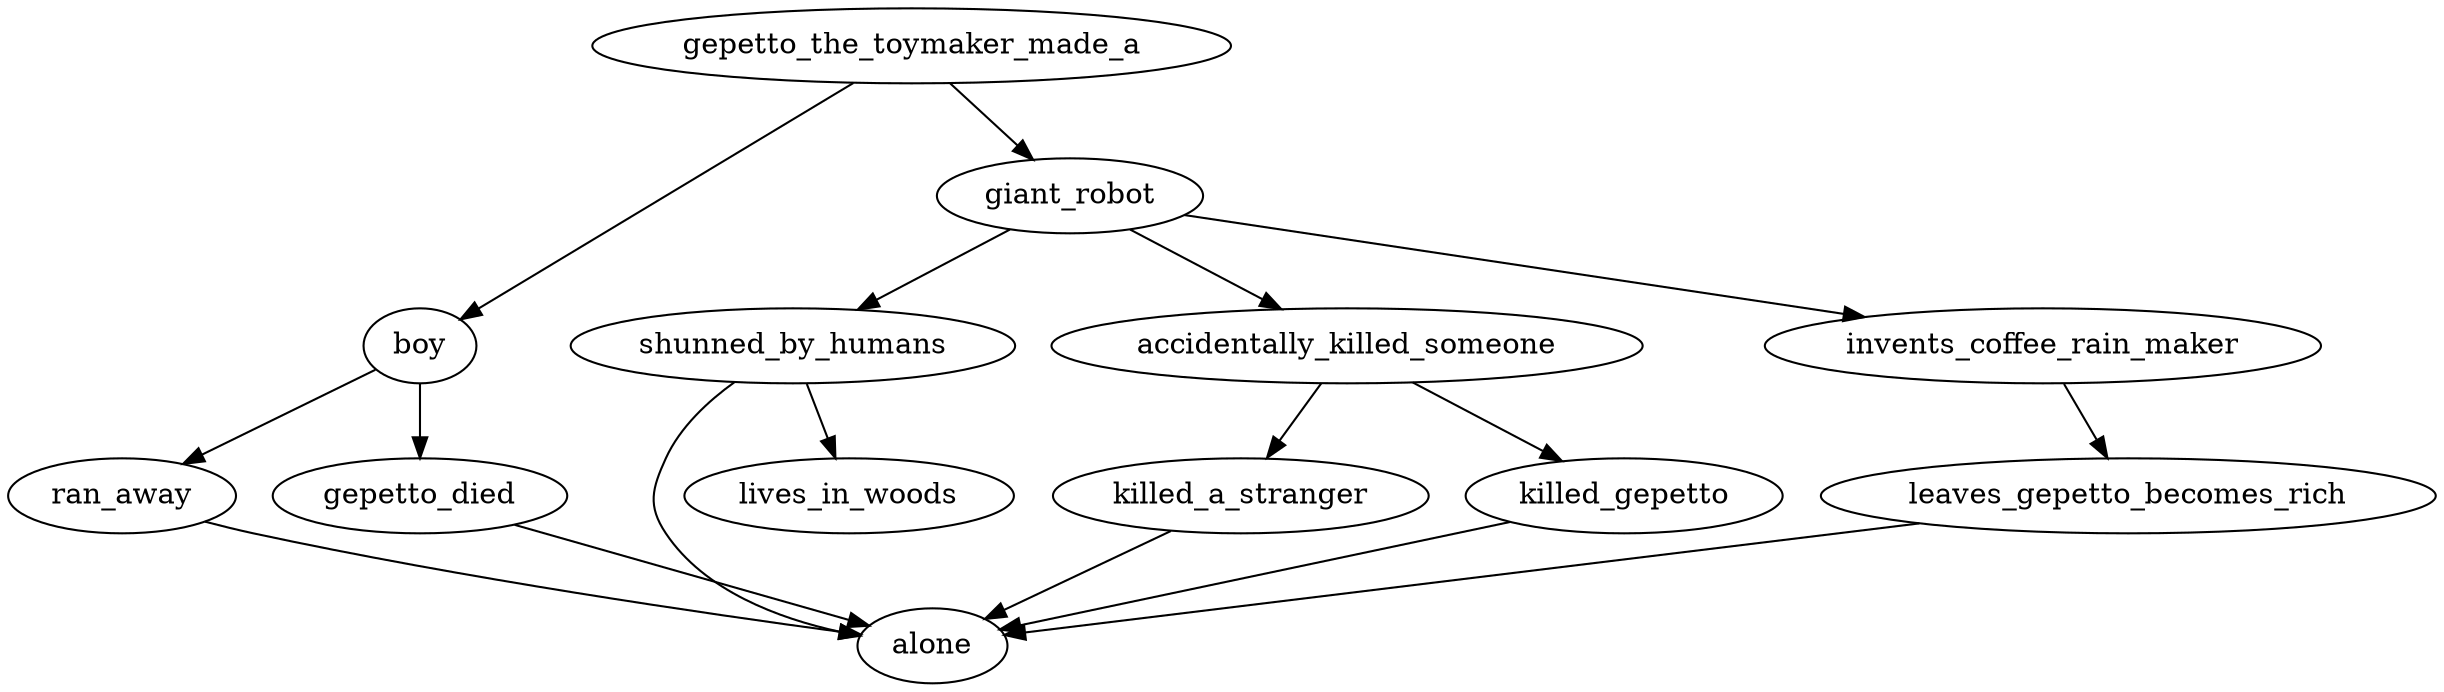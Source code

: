 digraph G {
	gepetto_the_toymaker_made_a -> { boy giant_robot };
	boy -> ran_away -> alone;
	boy -> gepetto_died [tooltip="stay with Gepetto"];
	gepetto_died -> alone;
	giant_robot -> shunned_by_humans -> { lives_in_woods alone };
	giant_robot -> accidentally_killed_someone -> { killed_a_stranger killed_gepetto } -> alone;
	giant_robot -> invents_coffee_rain_maker -> leaves_gepetto_becomes_rich -> alone;
}
